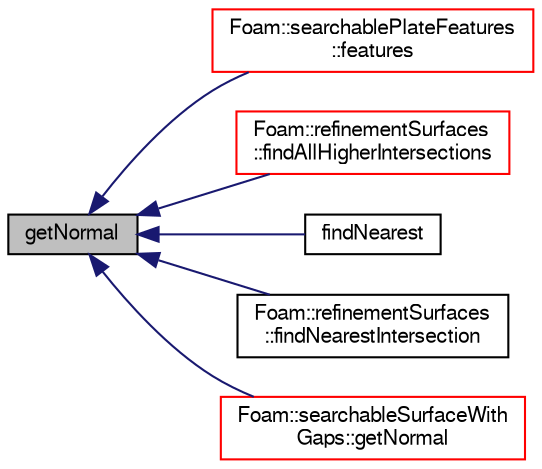digraph "getNormal"
{
  bgcolor="transparent";
  edge [fontname="FreeSans",fontsize="10",labelfontname="FreeSans",labelfontsize="10"];
  node [fontname="FreeSans",fontsize="10",shape=record];
  rankdir="LR";
  Node389 [label="getNormal",height=0.2,width=0.4,color="black", fillcolor="grey75", style="filled", fontcolor="black"];
  Node389 -> Node390 [dir="back",color="midnightblue",fontsize="10",style="solid",fontname="FreeSans"];
  Node390 [label="Foam::searchablePlateFeatures\l::features",height=0.2,width=0.4,color="red",URL="$a31578.html#a5ba06f4b0a61bcb2cf1fcd6e70dca7dd",tooltip="Return an extendedFeatureEdgeMesh containing the features. "];
  Node389 -> Node392 [dir="back",color="midnightblue",fontsize="10",style="solid",fontname="FreeSans"];
  Node392 [label="Foam::refinementSurfaces\l::findAllHigherIntersections",height=0.2,width=0.4,color="red",URL="$a24686.html#a2ddfa4de0fa7882bd33975fe7d96acbf",tooltip="Find all intersections of edge. Unsorted order. "];
  Node389 -> Node397 [dir="back",color="midnightblue",fontsize="10",style="solid",fontname="FreeSans"];
  Node397 [label="findNearest",height=0.2,width=0.4,color="black",URL="$a25234.html#a56f136c4af107d7abb5490b08e3fd0ac",tooltip="Find nearest, normal and region. Can be overridden with. "];
  Node389 -> Node398 [dir="back",color="midnightblue",fontsize="10",style="solid",fontname="FreeSans"];
  Node398 [label="Foam::refinementSurfaces\l::findNearestIntersection",height=0.2,width=0.4,color="black",URL="$a24686.html#ac1d64b252203a01a13d56f16c77eba6f",tooltip="findNearestIntersection but also get normals "];
  Node389 -> Node399 [dir="back",color="midnightblue",fontsize="10",style="solid",fontname="FreeSans"];
  Node399 [label="Foam::searchableSurfaceWith\lGaps::getNormal",height=0.2,width=0.4,color="red",URL="$a25254.html#a2ebf98ae4f41351b6ac7c8a77fdbbb69",tooltip="From a set of points and indices get the normal. "];
}

